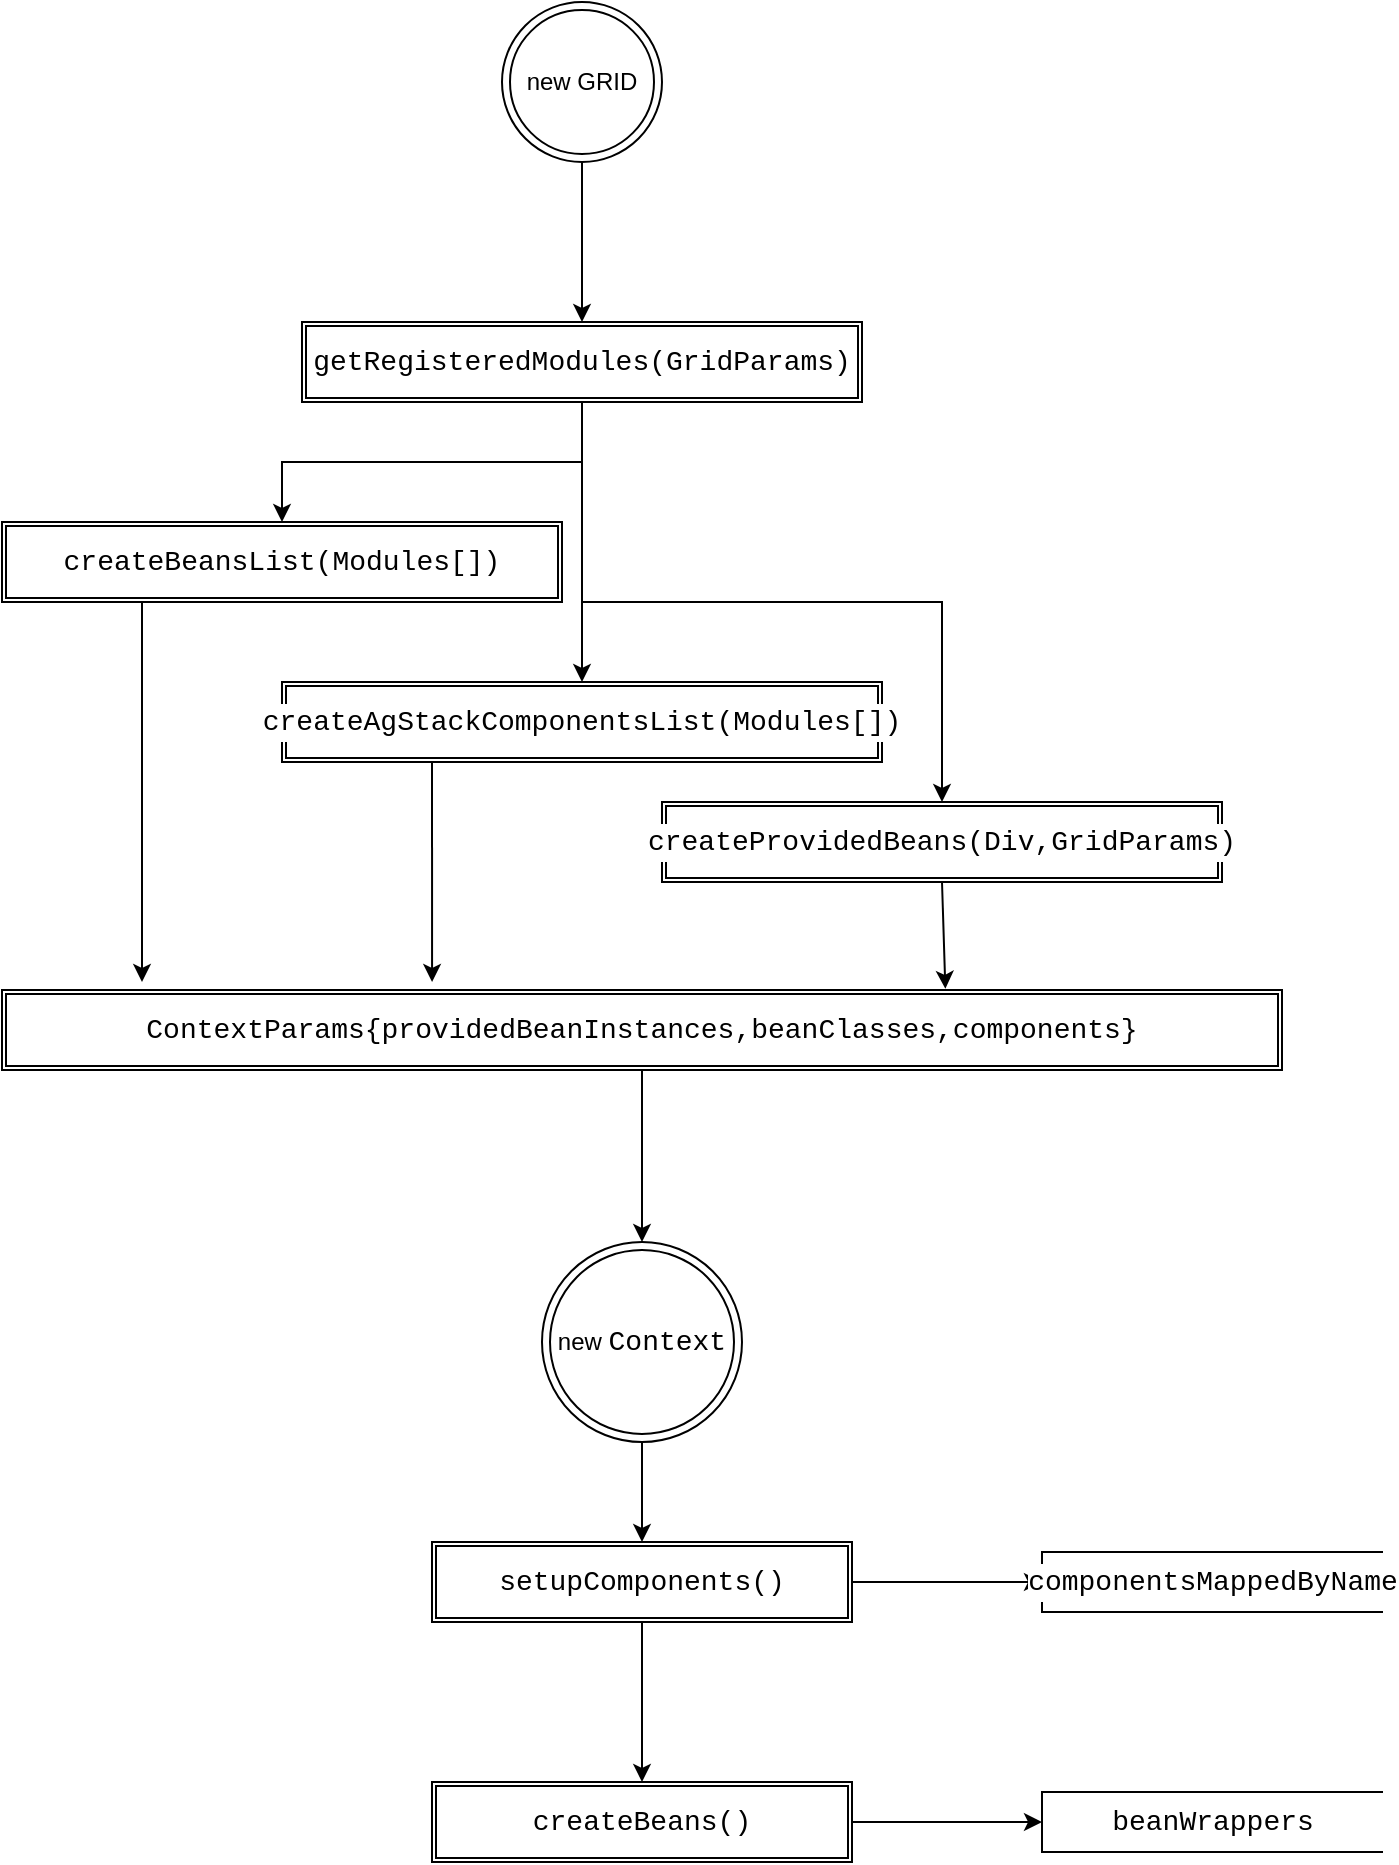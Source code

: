 <mxfile version="12.5.8" type="github"><diagram id="Ig01XeSWLWs4PS5WKVVN" name="第 1 页"><mxGraphModel dx="1278" dy="548" grid="1" gridSize="10" guides="1" tooltips="1" connect="1" arrows="1" fold="1" page="1" pageScale="1" pageWidth="827" pageHeight="1169" math="0" shadow="0"><root><mxCell id="0"/><mxCell id="1" parent="0"/><mxCell id="cTDHV_BsgZX9dLV6FDnA-10" value="" style="edgeStyle=orthogonalEdgeStyle;rounded=0;orthogonalLoop=1;jettySize=auto;html=1;" edge="1" parent="1" source="cTDHV_BsgZX9dLV6FDnA-1" target="cTDHV_BsgZX9dLV6FDnA-4"><mxGeometry relative="1" as="geometry"/></mxCell><mxCell id="cTDHV_BsgZX9dLV6FDnA-1" value="new GRID" style="ellipse;shape=doubleEllipse;whiteSpace=wrap;html=1;aspect=fixed;" vertex="1" parent="1"><mxGeometry x="330" y="20" width="80" height="80" as="geometry"/></mxCell><mxCell id="cTDHV_BsgZX9dLV6FDnA-13" value="" style="edgeStyle=orthogonalEdgeStyle;rounded=0;orthogonalLoop=1;jettySize=auto;html=1;" edge="1" parent="1" source="cTDHV_BsgZX9dLV6FDnA-4" target="cTDHV_BsgZX9dLV6FDnA-12"><mxGeometry relative="1" as="geometry"/></mxCell><mxCell id="cTDHV_BsgZX9dLV6FDnA-17" value="" style="edgeStyle=orthogonalEdgeStyle;rounded=0;orthogonalLoop=1;jettySize=auto;html=1;" edge="1" parent="1" source="cTDHV_BsgZX9dLV6FDnA-4" target="cTDHV_BsgZX9dLV6FDnA-16"><mxGeometry relative="1" as="geometry"/></mxCell><mxCell id="cTDHV_BsgZX9dLV6FDnA-19" value="" style="edgeStyle=orthogonalEdgeStyle;rounded=0;orthogonalLoop=1;jettySize=auto;html=1;" edge="1" parent="1" source="cTDHV_BsgZX9dLV6FDnA-4" target="cTDHV_BsgZX9dLV6FDnA-18"><mxGeometry relative="1" as="geometry"/></mxCell><mxCell id="cTDHV_BsgZX9dLV6FDnA-4" value="&lt;div style=&quot;background-color: rgb(255 , 255 , 255) ; font-family: &amp;#34;consolas&amp;#34; , &amp;#34;courier new&amp;#34; , monospace ; font-size: 14px ; line-height: 19px ; white-space: pre&quot;&gt;getRegisteredModules(GridParams)&lt;/div&gt;" style="shape=ext;double=1;rounded=0;whiteSpace=wrap;html=1;" vertex="1" parent="1"><mxGeometry x="230" y="180" width="280" height="40" as="geometry"/></mxCell><mxCell id="cTDHV_BsgZX9dLV6FDnA-18" value="&lt;div style=&quot;background-color: rgb(255 , 255 , 255) ; font-family: &amp;#34;consolas&amp;#34; , &amp;#34;courier new&amp;#34; , monospace ; font-size: 14px ; line-height: 19px ; white-space: pre&quot;&gt;&lt;span style=&quot;font-family: &amp;#34;consolas&amp;#34; , &amp;#34;courier new&amp;#34; , monospace&quot;&gt;createProvidedBeans&lt;/span&gt;(Div,GridParams)&lt;/div&gt;" style="shape=ext;double=1;rounded=0;whiteSpace=wrap;html=1;" vertex="1" parent="1"><mxGeometry x="410" y="420" width="280" height="40" as="geometry"/></mxCell><mxCell id="cTDHV_BsgZX9dLV6FDnA-16" value="&lt;div style=&quot;background-color: rgb(255 , 255 , 255) ; font-family: &amp;#34;consolas&amp;#34; , &amp;#34;courier new&amp;#34; , monospace ; font-size: 14px ; line-height: 19px ; white-space: pre&quot;&gt;&lt;span style=&quot;font-family: &amp;#34;consolas&amp;#34; , &amp;#34;courier new&amp;#34; , monospace&quot;&gt;createAgStackComponentsList&lt;/span&gt;(Modules[])&lt;/div&gt;" style="shape=ext;double=1;rounded=0;whiteSpace=wrap;html=1;" vertex="1" parent="1"><mxGeometry x="220" y="360" width="300" height="40" as="geometry"/></mxCell><mxCell id="cTDHV_BsgZX9dLV6FDnA-12" value="&lt;div style=&quot;background-color: rgb(255 , 255 , 255) ; font-family: &amp;#34;consolas&amp;#34; , &amp;#34;courier new&amp;#34; , monospace ; font-size: 14px ; line-height: 19px ; white-space: pre&quot;&gt;&lt;span style=&quot;font-family: &amp;#34;consolas&amp;#34; , &amp;#34;courier new&amp;#34; , monospace&quot;&gt;createBeansList&lt;/span&gt;(Modules[])&lt;/div&gt;" style="shape=ext;double=1;rounded=0;whiteSpace=wrap;html=1;" vertex="1" parent="1"><mxGeometry x="80" y="280" width="280" height="40" as="geometry"/></mxCell><mxCell id="cTDHV_BsgZX9dLV6FDnA-25" value="" style="endArrow=classic;html=1;exitX=0.5;exitY=1;exitDx=0;exitDy=0;entryX=0.737;entryY=0.34;entryDx=0;entryDy=0;entryPerimeter=0;" edge="1" parent="1" source="cTDHV_BsgZX9dLV6FDnA-18"><mxGeometry width="50" height="50" relative="1" as="geometry"><mxPoint x="530" y="600" as="sourcePoint"/><mxPoint x="551.68" y="513.4" as="targetPoint"/></mxGeometry></mxCell><mxCell id="cTDHV_BsgZX9dLV6FDnA-29" value="&lt;div style=&quot;background-color: rgb(255 , 255 , 255) ; font-family: &amp;#34;consolas&amp;#34; , &amp;#34;courier new&amp;#34; , monospace ; font-size: 14px ; line-height: 19px ; white-space: pre&quot;&gt;ContextParams{providedBeanInstances,beanClasses,components}&lt;/div&gt;" style="shape=ext;double=1;rounded=0;whiteSpace=wrap;html=1;" vertex="1" parent="1"><mxGeometry x="80" y="514" width="640" height="40" as="geometry"/></mxCell><mxCell id="cTDHV_BsgZX9dLV6FDnA-30" value="" style="endArrow=classic;html=1;exitX=0.25;exitY=1;exitDx=0;exitDy=0;entryX=0.336;entryY=-0.1;entryDx=0;entryDy=0;entryPerimeter=0;" edge="1" parent="1" source="cTDHV_BsgZX9dLV6FDnA-16" target="cTDHV_BsgZX9dLV6FDnA-29"><mxGeometry width="50" height="50" relative="1" as="geometry"><mxPoint x="220" y="480" as="sourcePoint"/><mxPoint x="270" y="430" as="targetPoint"/></mxGeometry></mxCell><mxCell id="cTDHV_BsgZX9dLV6FDnA-31" value="" style="endArrow=classic;html=1;exitX=0.25;exitY=1;exitDx=0;exitDy=0;" edge="1" parent="1" source="cTDHV_BsgZX9dLV6FDnA-12"><mxGeometry width="50" height="50" relative="1" as="geometry"><mxPoint x="90" y="430" as="sourcePoint"/><mxPoint x="150" y="510" as="targetPoint"/></mxGeometry></mxCell><mxCell id="cTDHV_BsgZX9dLV6FDnA-32" value="new&amp;nbsp;&lt;span style=&quot;background-color: rgb(255 , 255 , 255) ; font-family: &amp;#34;consolas&amp;#34; , &amp;#34;courier new&amp;#34; , monospace ; font-size: 14px ; white-space: pre&quot;&gt;Context&lt;/span&gt;" style="ellipse;shape=doubleEllipse;whiteSpace=wrap;html=1;aspect=fixed;" vertex="1" parent="1"><mxGeometry x="350" y="640" width="100" height="100" as="geometry"/></mxCell><mxCell id="cTDHV_BsgZX9dLV6FDnA-33" value="" style="endArrow=classic;html=1;exitX=0.5;exitY=1;exitDx=0;exitDy=0;entryX=0.5;entryY=0;entryDx=0;entryDy=0;" edge="1" parent="1" source="cTDHV_BsgZX9dLV6FDnA-29" target="cTDHV_BsgZX9dLV6FDnA-32"><mxGeometry width="50" height="50" relative="1" as="geometry"><mxPoint x="330" y="630" as="sourcePoint"/><mxPoint x="380" y="580" as="targetPoint"/></mxGeometry></mxCell><mxCell id="cTDHV_BsgZX9dLV6FDnA-48" value="" style="edgeStyle=orthogonalEdgeStyle;rounded=0;orthogonalLoop=1;jettySize=auto;html=1;" edge="1" parent="1" source="cTDHV_BsgZX9dLV6FDnA-34" target="cTDHV_BsgZX9dLV6FDnA-47"><mxGeometry relative="1" as="geometry"/></mxCell><mxCell id="cTDHV_BsgZX9dLV6FDnA-34" value="&lt;div style=&quot;background-color: rgb(255 , 255 , 255) ; font-family: &amp;#34;consolas&amp;#34; , &amp;#34;courier new&amp;#34; , monospace ; font-size: 14px ; line-height: 19px ; white-space: pre&quot;&gt;setupComponents()&lt;/div&gt;" style="shape=ext;double=1;rounded=0;whiteSpace=wrap;html=1;" vertex="1" parent="1"><mxGeometry x="295" y="790" width="210" height="40" as="geometry"/></mxCell><mxCell id="cTDHV_BsgZX9dLV6FDnA-47" value="&lt;div style=&quot;background-color: rgb(255 , 255 , 255) ; font-family: &amp;#34;consolas&amp;#34; , &amp;#34;courier new&amp;#34; , monospace ; font-size: 14px ; line-height: 19px ; white-space: pre&quot;&gt;&lt;span style=&quot;font-family: &amp;#34;consolas&amp;#34; , &amp;#34;courier new&amp;#34; , monospace&quot;&gt;createBeans&lt;/span&gt;()&lt;/div&gt;" style="shape=ext;double=1;rounded=0;whiteSpace=wrap;html=1;" vertex="1" parent="1"><mxGeometry x="295" y="910" width="210" height="40" as="geometry"/></mxCell><mxCell id="cTDHV_BsgZX9dLV6FDnA-35" value="" style="endArrow=classic;html=1;exitX=0.5;exitY=1;exitDx=0;exitDy=0;entryX=0.5;entryY=0;entryDx=0;entryDy=0;" edge="1" parent="1" source="cTDHV_BsgZX9dLV6FDnA-32" target="cTDHV_BsgZX9dLV6FDnA-34"><mxGeometry width="50" height="50" relative="1" as="geometry"><mxPoint x="220" y="790" as="sourcePoint"/><mxPoint x="270" y="740" as="targetPoint"/></mxGeometry></mxCell><mxCell id="cTDHV_BsgZX9dLV6FDnA-36" value="" style="endArrow=classic;html=1;exitX=1;exitY=0.5;exitDx=0;exitDy=0;" edge="1" parent="1" source="cTDHV_BsgZX9dLV6FDnA-34"><mxGeometry width="50" height="50" relative="1" as="geometry"><mxPoint x="550" y="840" as="sourcePoint"/><mxPoint x="600" y="810" as="targetPoint"/></mxGeometry></mxCell><mxCell id="cTDHV_BsgZX9dLV6FDnA-41" value="&lt;div style=&quot;background-color: rgb(255 , 255 , 255) ; font-family: &amp;#34;consolas&amp;#34; , &amp;#34;courier new&amp;#34; , monospace ; font-size: 14px ; line-height: 19px ; white-space: pre&quot;&gt;componentsMappedByName&lt;/div&gt;" style="html=1;dashed=0;whitespace=wrap;shape=partialRectangle;right=0;" vertex="1" parent="1"><mxGeometry x="600" y="795" width="170" height="30" as="geometry"/></mxCell><mxCell id="cTDHV_BsgZX9dLV6FDnA-49" value="&lt;div style=&quot;background-color: rgb(255 , 255 , 255) ; font-family: &amp;#34;consolas&amp;#34; , &amp;#34;courier new&amp;#34; , monospace ; font-size: 14px ; line-height: 19px ; white-space: pre&quot;&gt;beanWrappers&lt;/div&gt;" style="html=1;dashed=0;whitespace=wrap;shape=partialRectangle;right=0;" vertex="1" parent="1"><mxGeometry x="600" y="915" width="170" height="30" as="geometry"/></mxCell><mxCell id="cTDHV_BsgZX9dLV6FDnA-52" value="" style="endArrow=classic;html=1;exitX=1;exitY=0.5;exitDx=0;exitDy=0;entryX=0;entryY=0.5;entryDx=0;entryDy=0;" edge="1" parent="1" source="cTDHV_BsgZX9dLV6FDnA-47" target="cTDHV_BsgZX9dLV6FDnA-49"><mxGeometry width="50" height="50" relative="1" as="geometry"><mxPoint x="530" y="1040" as="sourcePoint"/><mxPoint x="580" y="990" as="targetPoint"/></mxGeometry></mxCell></root></mxGraphModel></diagram></mxfile>